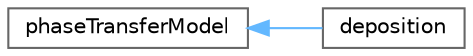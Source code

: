 digraph "Graphical Class Hierarchy"
{
 // LATEX_PDF_SIZE
  bgcolor="transparent";
  edge [fontname=Helvetica,fontsize=10,labelfontname=Helvetica,labelfontsize=10];
  node [fontname=Helvetica,fontsize=10,shape=box,height=0.2,width=0.4];
  rankdir="LR";
  Node0 [id="Node000000",label="phaseTransferModel",height=0.2,width=0.4,color="grey40", fillcolor="white", style="filled",URL="$classFoam_1_1phaseTransferModel.html",tooltip=" "];
  Node0 -> Node1 [id="edge5215_Node000000_Node000001",dir="back",color="steelblue1",style="solid",tooltip=" "];
  Node1 [id="Node000001",label="deposition",height=0.2,width=0.4,color="grey40", fillcolor="white", style="filled",URL="$classFoam_1_1phaseTransferModels_1_1deposition.html",tooltip="Phase transfer model representing change from a dispersed phase to a film as a result of deposition o..."];
}
